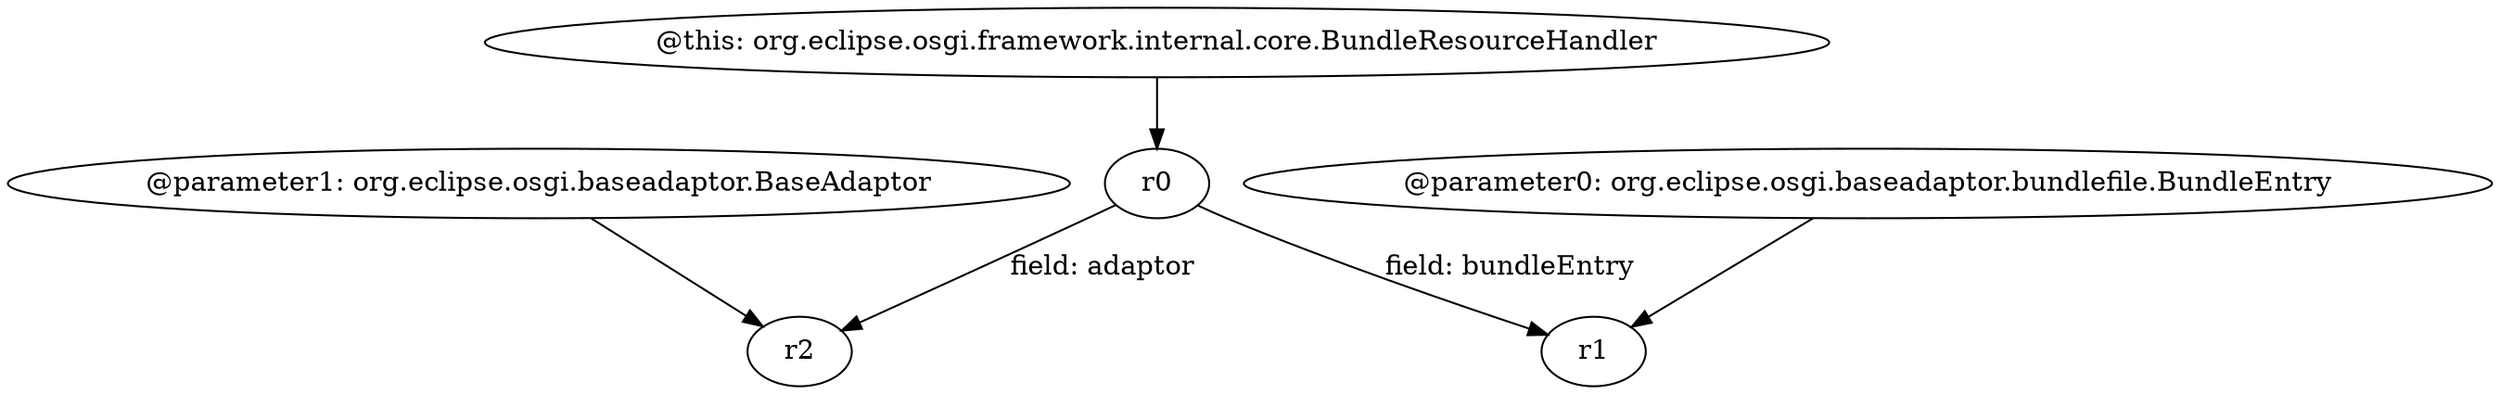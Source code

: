 digraph g {
0[label="r0"]
1[label="r2"]
0->1[label="field: adaptor"]
2[label="@this: org.eclipse.osgi.framework.internal.core.BundleResourceHandler"]
2->0[label=""]
3[label="@parameter1: org.eclipse.osgi.baseadaptor.BaseAdaptor"]
3->1[label=""]
4[label="r1"]
0->4[label="field: bundleEntry"]
5[label="@parameter0: org.eclipse.osgi.baseadaptor.bundlefile.BundleEntry"]
5->4[label=""]
}